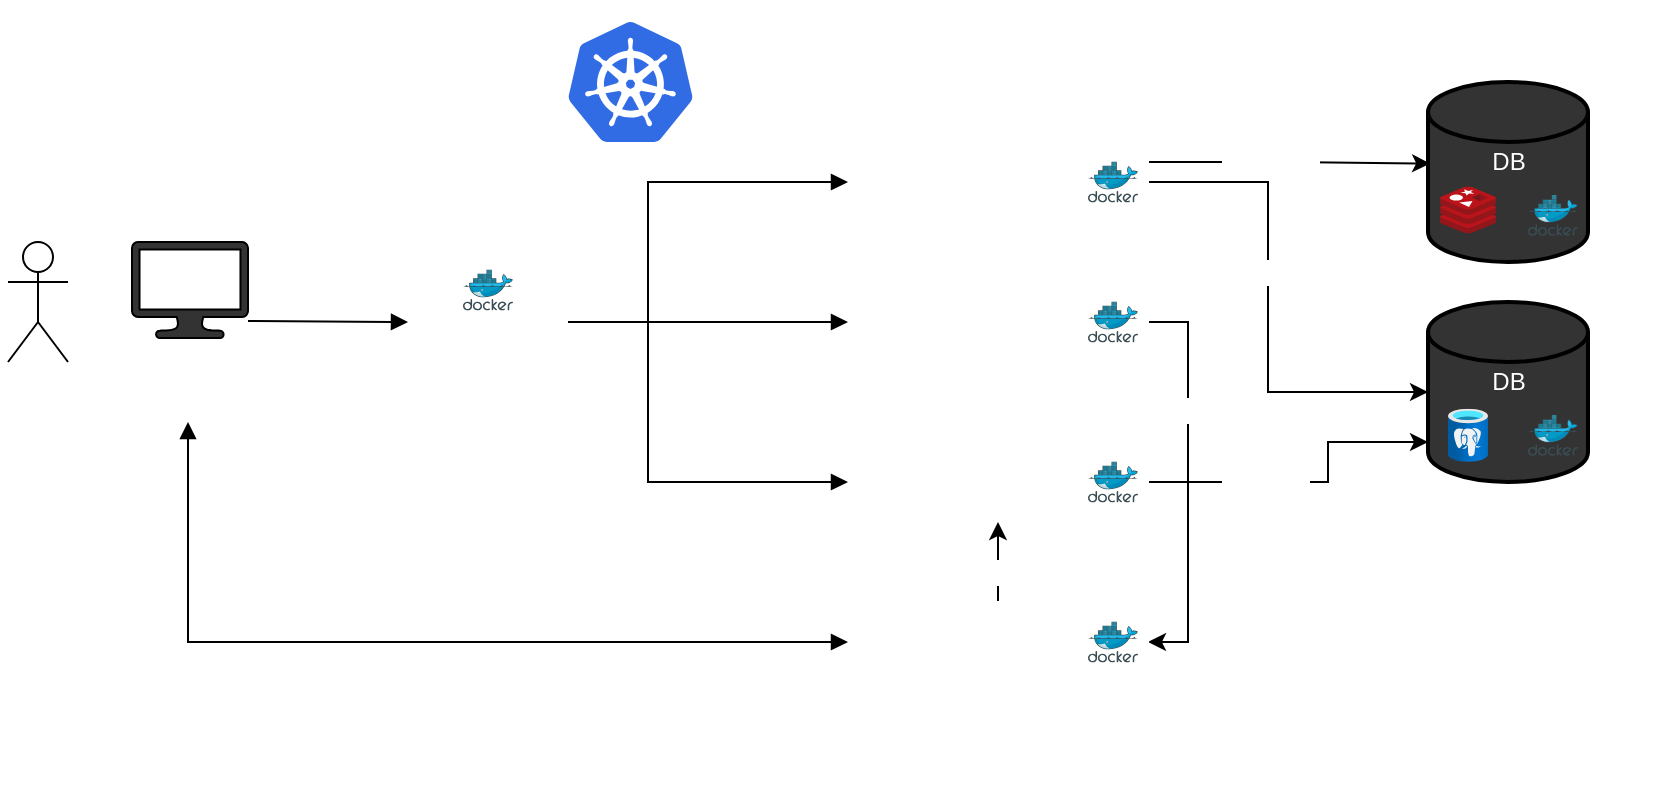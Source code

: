 <mxfile version="15.1.3" type="device" pages="2"><diagram id="_gogRroq79tV0gnWEHhj" name="Page-1"><mxGraphModel dx="1416" dy="874" grid="1" gridSize="10" guides="1" tooltips="1" connect="1" arrows="1" fold="1" page="1" pageScale="1" pageWidth="850" pageHeight="1100" math="0" shadow="0"><root><mxCell id="0"/><mxCell id="1" parent="0"/><mxCell id="qr-QC1Lsd2x5N7UD6Ylm-12" value="&lt;font&gt;Microservice&lt;/font&gt;" style="html=1;fontColor=#FFFFFF;fontStyle=1;align=left;verticalAlign=top;spacing=0;labelBorderColor=none;fillColor=none;dashed=1;strokeWidth=2;strokeColor=#FFFFFF;spacingLeft=4;spacingTop=-3;" parent="1" vertex="1"><mxGeometry x="300" y="360" width="650" height="400" as="geometry"/></mxCell><mxCell id="CxjJrIkunNJXC3xNzI8y-4" value="&lt;font&gt;Repository&lt;br&gt;&lt;/font&gt;" style="html=1;fontColor=#FFFFFF;fontStyle=1;align=left;verticalAlign=top;spacing=0;labelBorderColor=none;fillColor=none;dashed=1;strokeWidth=2;strokeColor=#FFFFFF;spacingLeft=4;spacingTop=-3;" parent="1" vertex="1"><mxGeometry x="800" y="370" width="140" height="380" as="geometry"/></mxCell><mxCell id="CxjJrIkunNJXC3xNzI8y-31" value="" style="strokeWidth=2;html=1;shape=mxgraph.flowchart.database;whiteSpace=wrap;fontColor=#FFFFFF;fillColor=#333333;" parent="1" vertex="1"><mxGeometry x="830" y="400" width="80" height="90" as="geometry"/></mxCell><mxCell id="qr-QC1Lsd2x5N7UD6Ylm-4" value="Spieler" style="shape=umlActor;verticalLabelPosition=bottom;verticalAlign=top;html=1;outlineConnect=0;fontColor=#FFFFFF;" parent="1" vertex="1"><mxGeometry x="120" y="480" width="30" height="60" as="geometry"/></mxCell><mxCell id="qr-QC1Lsd2x5N7UD6Ylm-5" value="" style="sketch=0;pointerEvents=1;shadow=0;dashed=0;html=1;strokeColor=default;fillColor=#333333;labelPosition=center;verticalLabelPosition=bottom;verticalAlign=top;outlineConnect=0;align=center;shape=mxgraph.office.devices.lcd_monitor;fontColor=#FFFFFF;" parent="1" vertex="1"><mxGeometry x="182" y="480" width="58" height="48" as="geometry"/></mxCell><mxCell id="qr-QC1Lsd2x5N7UD6Ylm-8" value="Client" style="text;html=1;strokeColor=none;fillColor=none;align=center;verticalAlign=middle;whiteSpace=wrap;rounded=0;fontColor=#FFFFFF;" parent="1" vertex="1"><mxGeometry x="180" y="540" width="60" height="30" as="geometry"/></mxCell><mxCell id="qr-QC1Lsd2x5N7UD6Ylm-14" value="Api Gateway" style="ellipse;whiteSpace=wrap;html=1;aspect=fixed;fontColor=#FFFFFF;strokeColor=#FFFFFF;" parent="1" vertex="1"><mxGeometry x="320" y="480" width="80" height="80" as="geometry"/></mxCell><mxCell id="CxjJrIkunNJXC3xNzI8y-40" style="edgeStyle=orthogonalEdgeStyle;rounded=0;orthogonalLoop=1;jettySize=auto;html=1;fontColor=#FFFFFF;startArrow=none;startFill=0;exitX=1;exitY=0.25;exitDx=0;exitDy=0;entryX=0.013;entryY=0.453;entryDx=0;entryDy=0;entryPerimeter=0;" parent="1" source="qr-QC1Lsd2x5N7UD6Ylm-16" target="CxjJrIkunNJXC3xNzI8y-31" edge="1"><mxGeometry relative="1" as="geometry"/></mxCell><mxCell id="CxjJrIkunNJXC3xNzI8y-41" value="User repo" style="edgeLabel;html=1;align=center;verticalAlign=middle;resizable=0;points=[];fontColor=#FFFFFF;" parent="CxjJrIkunNJXC3xNzI8y-40" vertex="1" connectable="0"><mxGeometry x="-0.145" relative="1" as="geometry"><mxPoint as="offset"/></mxGeometry></mxCell><mxCell id="CxjJrIkunNJXC3xNzI8y-42" style="edgeStyle=orthogonalEdgeStyle;rounded=0;orthogonalLoop=1;jettySize=auto;html=1;entryX=0;entryY=0.5;entryDx=0;entryDy=0;entryPerimeter=0;fontColor=#FFFFFF;startArrow=none;startFill=0;" parent="1" source="qr-QC1Lsd2x5N7UD6Ylm-16" target="CxjJrIkunNJXC3xNzI8y-24" edge="1"><mxGeometry relative="1" as="geometry"><Array as="points"><mxPoint x="750" y="450"/><mxPoint x="750" y="555"/></Array></mxGeometry></mxCell><mxCell id="CxjJrIkunNJXC3xNzI8y-43" value="Session repo" style="edgeLabel;html=1;align=center;verticalAlign=middle;resizable=0;points=[];fontColor=#FFFFFF;" parent="CxjJrIkunNJXC3xNzI8y-42" vertex="1" connectable="0"><mxGeometry x="-0.148" y="-1" relative="1" as="geometry"><mxPoint as="offset"/></mxGeometry></mxCell><mxCell id="qr-QC1Lsd2x5N7UD6Ylm-16" value="User Service" style="rounded=1;whiteSpace=wrap;html=1;fontColor=#FFFFFF;strokeColor=#FFFFFF;align=left;" parent="1" vertex="1"><mxGeometry x="540" y="430" width="150" height="40" as="geometry"/></mxCell><mxCell id="CxjJrIkunNJXC3xNzI8y-17" style="edgeStyle=orthogonalEdgeStyle;rounded=0;orthogonalLoop=1;jettySize=auto;html=1;entryX=1;entryY=0.5;entryDx=0;entryDy=0;fontColor=#FFFFFF;exitX=1;exitY=0.5;exitDx=0;exitDy=0;" parent="1" source="qr-QC1Lsd2x5N7UD6Ylm-17" target="qr-QC1Lsd2x5N7UD6Ylm-19" edge="1"><mxGeometry relative="1" as="geometry"><mxPoint x="700" y="520" as="sourcePoint"/><mxPoint x="700" y="680.0" as="targetPoint"/></mxGeometry></mxCell><mxCell id="CxjJrIkunNJXC3xNzI8y-18" value="GRPC" style="edgeLabel;html=1;align=center;verticalAlign=middle;resizable=0;points=[];fontColor=#FFFFFF;" parent="CxjJrIkunNJXC3xNzI8y-17" vertex="1" connectable="0"><mxGeometry x="-0.363" y="-1" relative="1" as="geometry"><mxPoint as="offset"/></mxGeometry></mxCell><mxCell id="qr-QC1Lsd2x5N7UD6Ylm-17" value="Matchmaking Service" style="rounded=1;whiteSpace=wrap;html=1;fontColor=#FFFFFF;strokeColor=#FFFFFF;align=left;" parent="1" vertex="1"><mxGeometry x="540" y="500" width="150" height="40" as="geometry"/></mxCell><mxCell id="CxjJrIkunNJXC3xNzI8y-44" style="edgeStyle=orthogonalEdgeStyle;rounded=0;orthogonalLoop=1;jettySize=auto;html=1;entryX=0;entryY=0.778;entryDx=0;entryDy=0;entryPerimeter=0;fontColor=#FFFFFF;startArrow=none;startFill=0;" parent="1" source="qr-QC1Lsd2x5N7UD6Ylm-18" target="CxjJrIkunNJXC3xNzI8y-24" edge="1"><mxGeometry relative="1" as="geometry"><Array as="points"><mxPoint x="780" y="600"/><mxPoint x="780" y="580"/></Array></mxGeometry></mxCell><mxCell id="CxjJrIkunNJXC3xNzI8y-45" value="Statistics&lt;br&gt;repo" style="edgeLabel;html=1;align=center;verticalAlign=middle;resizable=0;points=[];fontColor=#FFFFFF;" parent="CxjJrIkunNJXC3xNzI8y-44" vertex="1" connectable="0"><mxGeometry x="-0.278" y="-1" relative="1" as="geometry"><mxPoint as="offset"/></mxGeometry></mxCell><mxCell id="qr-QC1Lsd2x5N7UD6Ylm-18" value="Statistics Service" style="rounded=1;whiteSpace=wrap;html=1;fontColor=#FFFFFF;strokeColor=#FFFFFF;align=left;" parent="1" vertex="1"><mxGeometry x="540" y="580" width="150" height="40" as="geometry"/></mxCell><mxCell id="CxjJrIkunNJXC3xNzI8y-12" style="edgeStyle=orthogonalEdgeStyle;rounded=0;orthogonalLoop=1;jettySize=auto;html=1;entryX=0.5;entryY=1;entryDx=0;entryDy=0;fontColor=#FFFFFF;" parent="1" source="qr-QC1Lsd2x5N7UD6Ylm-19" target="qr-QC1Lsd2x5N7UD6Ylm-18" edge="1"><mxGeometry relative="1" as="geometry"/></mxCell><mxCell id="CxjJrIkunNJXC3xNzI8y-15" value="GRPC" style="edgeLabel;html=1;align=center;verticalAlign=middle;resizable=0;points=[];fontColor=#FFFFFF;" parent="CxjJrIkunNJXC3xNzI8y-12" vertex="1" connectable="0"><mxGeometry x="-0.233" y="1" relative="1" as="geometry"><mxPoint as="offset"/></mxGeometry></mxCell><mxCell id="qr-QC1Lsd2x5N7UD6Ylm-19" value="Game service" style="rounded=1;whiteSpace=wrap;html=1;fontColor=#FFFFFF;strokeColor=#FFFFFF;align=left;" parent="1" vertex="1"><mxGeometry x="540" y="660" width="150" height="40" as="geometry"/></mxCell><mxCell id="qr-QC1Lsd2x5N7UD6Ylm-20" value="Rest API" style="endArrow=block;endFill=1;html=1;edgeStyle=orthogonalEdgeStyle;align=left;verticalAlign=top;rounded=0;fontColor=#FFFFFF;entryX=0;entryY=0.5;entryDx=0;entryDy=0;" parent="1" target="qr-QC1Lsd2x5N7UD6Ylm-14" edge="1"><mxGeometry x="-1" relative="1" as="geometry"><mxPoint x="240" y="519.52" as="sourcePoint"/><mxPoint x="310" y="520" as="targetPoint"/><mxPoint as="offset"/></mxGeometry></mxCell><mxCell id="qr-QC1Lsd2x5N7UD6Ylm-26" value="Rest API" style="endArrow=block;endFill=1;html=1;edgeStyle=orthogonalEdgeStyle;align=left;verticalAlign=top;rounded=0;fontColor=#FFFFFF;entryX=0;entryY=0.5;entryDx=0;entryDy=0;exitX=1;exitY=0.5;exitDx=0;exitDy=0;" parent="1" source="qr-QC1Lsd2x5N7UD6Ylm-14" target="qr-QC1Lsd2x5N7UD6Ylm-16" edge="1"><mxGeometry x="0.488" relative="1" as="geometry"><mxPoint x="400" y="564.53" as="sourcePoint"/><mxPoint x="480" y="565.01" as="targetPoint"/><mxPoint as="offset"/><Array as="points"><mxPoint x="440" y="520"/><mxPoint x="440" y="450"/></Array></mxGeometry></mxCell><mxCell id="qr-QC1Lsd2x5N7UD6Ylm-27" value="Rest API" style="endArrow=block;endFill=1;html=1;edgeStyle=orthogonalEdgeStyle;align=left;verticalAlign=top;rounded=0;fontColor=#FFFFFF;entryX=0;entryY=0.5;entryDx=0;entryDy=0;exitX=1;exitY=0.5;exitDx=0;exitDy=0;" parent="1" source="qr-QC1Lsd2x5N7UD6Ylm-14" target="qr-QC1Lsd2x5N7UD6Ylm-17" edge="1"><mxGeometry x="0.274" relative="1" as="geometry"><mxPoint x="410" y="574.53" as="sourcePoint"/><mxPoint x="530.0" y="460.0" as="targetPoint"/><mxPoint as="offset"/><Array as="points"/></mxGeometry></mxCell><mxCell id="qr-QC1Lsd2x5N7UD6Ylm-28" value="Rest API" style="endArrow=block;endFill=1;html=1;edgeStyle=orthogonalEdgeStyle;align=left;verticalAlign=top;rounded=0;fontColor=#FFFFFF;entryX=0;entryY=0.5;entryDx=0;entryDy=0;exitX=1;exitY=0.5;exitDx=0;exitDy=0;" parent="1" source="qr-QC1Lsd2x5N7UD6Ylm-14" target="qr-QC1Lsd2x5N7UD6Ylm-18" edge="1"><mxGeometry x="0.233" relative="1" as="geometry"><mxPoint x="408.64" y="573.92" as="sourcePoint"/><mxPoint x="530.0" y="530" as="targetPoint"/><mxPoint as="offset"/><Array as="points"><mxPoint x="440" y="520"/><mxPoint x="440" y="600"/></Array></mxGeometry></mxCell><mxCell id="qr-QC1Lsd2x5N7UD6Ylm-29" value="Websocket" style="endArrow=block;endFill=1;html=1;edgeStyle=orthogonalEdgeStyle;align=left;verticalAlign=top;rounded=0;fontColor=#FFFFFF;entryX=0;entryY=0.5;entryDx=0;entryDy=0;exitX=0.5;exitY=1;exitDx=0;exitDy=0;startArrow=block;startFill=1;" parent="1" source="qr-QC1Lsd2x5N7UD6Ylm-8" target="qr-QC1Lsd2x5N7UD6Ylm-19" edge="1"><mxGeometry relative="1" as="geometry"><mxPoint x="400" y="570" as="sourcePoint"/><mxPoint x="530.0" y="610" as="targetPoint"/><mxPoint as="offset"/><Array as="points"><mxPoint x="210" y="680"/></Array></mxGeometry></mxCell><mxCell id="CxjJrIkunNJXC3xNzI8y-2" value="" style="sketch=0;aspect=fixed;html=1;points=[];align=center;image;fontSize=12;image=img/lib/mscae/Cache_Redis_Product.svg;fontColor=#FFFFFF;strokeColor=#FFFFFF;fillColor=#333333;" parent="1" vertex="1"><mxGeometry x="836" y="452.23" width="28" height="23.52" as="geometry"/></mxCell><mxCell id="CxjJrIkunNJXC3xNzI8y-19" value="" style="sketch=0;aspect=fixed;html=1;points=[];align=center;image;fontSize=12;image=img/lib/mscae/Docker.svg;fontColor=#FFFFFF;strokeColor=#FFFFFF;fillColor=#333333;" parent="1" vertex="1"><mxGeometry x="347.5" y="493.75" width="25" height="20.5" as="geometry"/></mxCell><mxCell id="CxjJrIkunNJXC3xNzI8y-20" value="" style="sketch=0;aspect=fixed;html=1;points=[];align=center;image;fontSize=12;image=img/lib/mscae/Docker.svg;fontColor=#FFFFFF;strokeColor=#FFFFFF;fillColor=#333333;" parent="1" vertex="1"><mxGeometry x="660" y="439.75" width="25" height="20.5" as="geometry"/></mxCell><mxCell id="CxjJrIkunNJXC3xNzI8y-21" value="" style="sketch=0;aspect=fixed;html=1;points=[];align=center;image;fontSize=12;image=img/lib/mscae/Docker.svg;fontColor=#FFFFFF;strokeColor=#FFFFFF;fillColor=#333333;" parent="1" vertex="1"><mxGeometry x="660" y="509.75" width="25" height="20.5" as="geometry"/></mxCell><mxCell id="CxjJrIkunNJXC3xNzI8y-22" value="" style="sketch=0;aspect=fixed;html=1;points=[];align=center;image;fontSize=12;image=img/lib/mscae/Docker.svg;fontColor=#FFFFFF;strokeColor=#FFFFFF;fillColor=#333333;" parent="1" vertex="1"><mxGeometry x="660" y="589.75" width="25" height="20.5" as="geometry"/></mxCell><mxCell id="CxjJrIkunNJXC3xNzI8y-23" value="" style="sketch=0;aspect=fixed;html=1;points=[];align=center;image;fontSize=12;image=img/lib/mscae/Docker.svg;fontColor=#FFFFFF;strokeColor=#FFFFFF;fillColor=#333333;" parent="1" vertex="1"><mxGeometry x="660" y="669.75" width="25" height="20.5" as="geometry"/></mxCell><mxCell id="CxjJrIkunNJXC3xNzI8y-24" value="" style="strokeWidth=2;html=1;shape=mxgraph.flowchart.database;whiteSpace=wrap;fontColor=#FFFFFF;fillColor=#333333;" parent="1" vertex="1"><mxGeometry x="830" y="510" width="80" height="90" as="geometry"/></mxCell><mxCell id="CxjJrIkunNJXC3xNzI8y-3" value="" style="aspect=fixed;html=1;points=[];align=center;image;fontSize=12;image=img/lib/azure2/databases/Azure_Database_PostgreSQL_Server.svg;fontColor=#FFFFFF;strokeColor=#FFFFFF;fillColor=#333333;" parent="1" vertex="1"><mxGeometry x="840" y="563.33" width="20" height="26.67" as="geometry"/></mxCell><mxCell id="CxjJrIkunNJXC3xNzI8y-25" value="" style="sketch=0;aspect=fixed;html=1;points=[];align=center;image;fontSize=12;image=img/lib/mscae/Docker.svg;fontColor=#FFFFFF;strokeColor=#FFFFFF;fillColor=#333333;" parent="1" vertex="1"><mxGeometry x="880" y="566.42" width="25" height="20.5" as="geometry"/></mxCell><mxCell id="CxjJrIkunNJXC3xNzI8y-26" value="DB" style="text;html=1;align=center;verticalAlign=middle;resizable=0;points=[];autosize=1;strokeColor=none;fillColor=none;fontColor=#FFFFFF;" parent="1" vertex="1"><mxGeometry x="855" y="539.75" width="30" height="20" as="geometry"/></mxCell><mxCell id="CxjJrIkunNJXC3xNzI8y-33" value="" style="sketch=0;aspect=fixed;html=1;points=[];align=center;image;fontSize=12;image=img/lib/mscae/Docker.svg;fontColor=#FFFFFF;strokeColor=#FFFFFF;fillColor=#333333;" parent="1" vertex="1"><mxGeometry x="880" y="456.42" width="25" height="20.5" as="geometry"/></mxCell><mxCell id="CxjJrIkunNJXC3xNzI8y-34" value="DB" style="text;html=1;align=center;verticalAlign=middle;resizable=0;points=[];autosize=1;strokeColor=none;fillColor=none;fontColor=#FFFFFF;" parent="1" vertex="1"><mxGeometry x="855" y="429.75" width="30" height="20" as="geometry"/></mxCell><mxCell id="CxjJrIkunNJXC3xNzI8y-46" value="" style="sketch=0;aspect=fixed;html=1;points=[];align=center;image;fontSize=12;image=img/lib/mscae/Kubernetes.svg;fontColor=#FFFFFF;strokeColor=#FFFFFF;fillColor=#333333;" parent="1" vertex="1"><mxGeometry x="400" y="370" width="62.5" height="60" as="geometry"/></mxCell></root></mxGraphModel></diagram><diagram id="na5Qx_EmGeof1K-MQ8Dh" name="Page-2"><mxGraphModel dx="1416" dy="874" grid="1" gridSize="10" guides="1" tooltips="1" connect="1" arrows="1" fold="1" page="1" pageScale="1" pageWidth="850" pageHeight="1100" math="0" shadow="0"><root><mxCell id="TeDcIbDV2H2XbIJCldvs-0"/><mxCell id="TeDcIbDV2H2XbIJCldvs-1" parent="TeDcIbDV2H2XbIJCldvs-0"/></root></mxGraphModel></diagram></mxfile>
